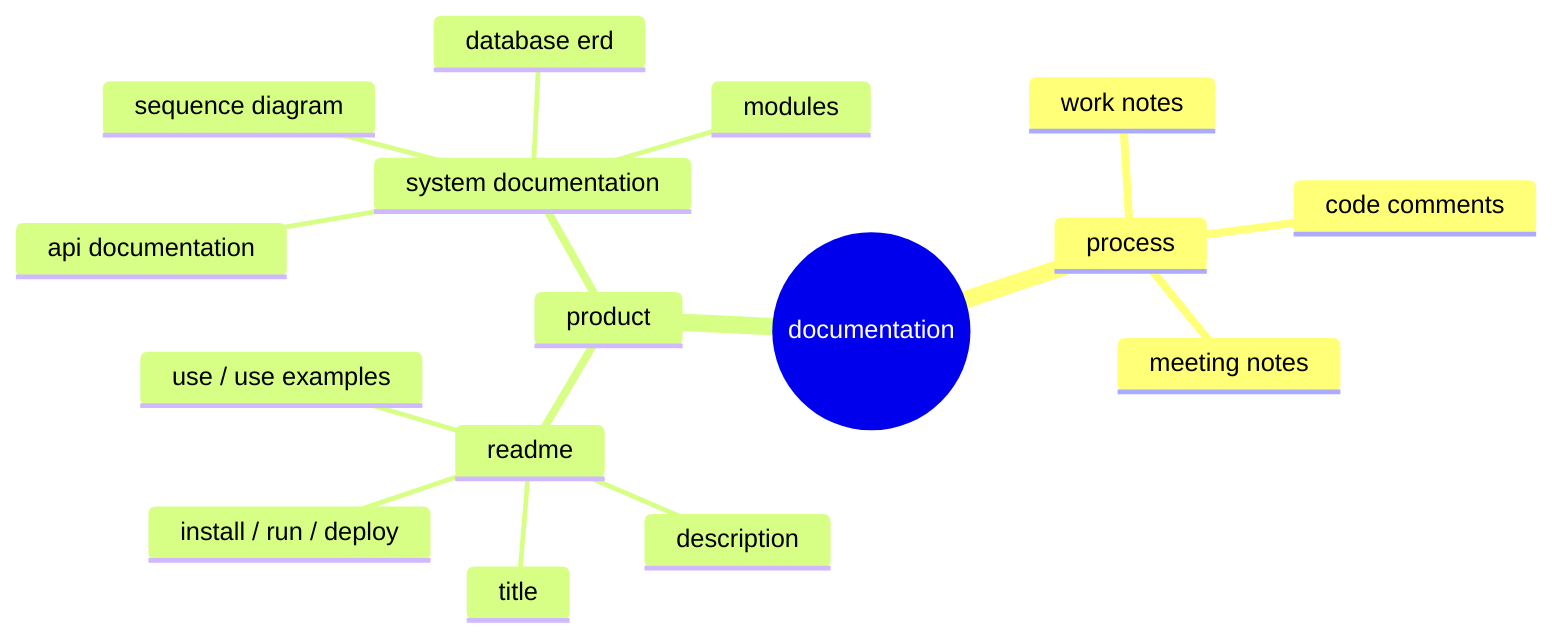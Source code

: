 mindmap
  root((documentation))
    process
      work notes
      code comments
      meeting notes
    product
      readme
        title
        description
        install / run / deploy
        use / use examples
      system documentation
        modules
        sequence diagram
        api documentation
        database erd